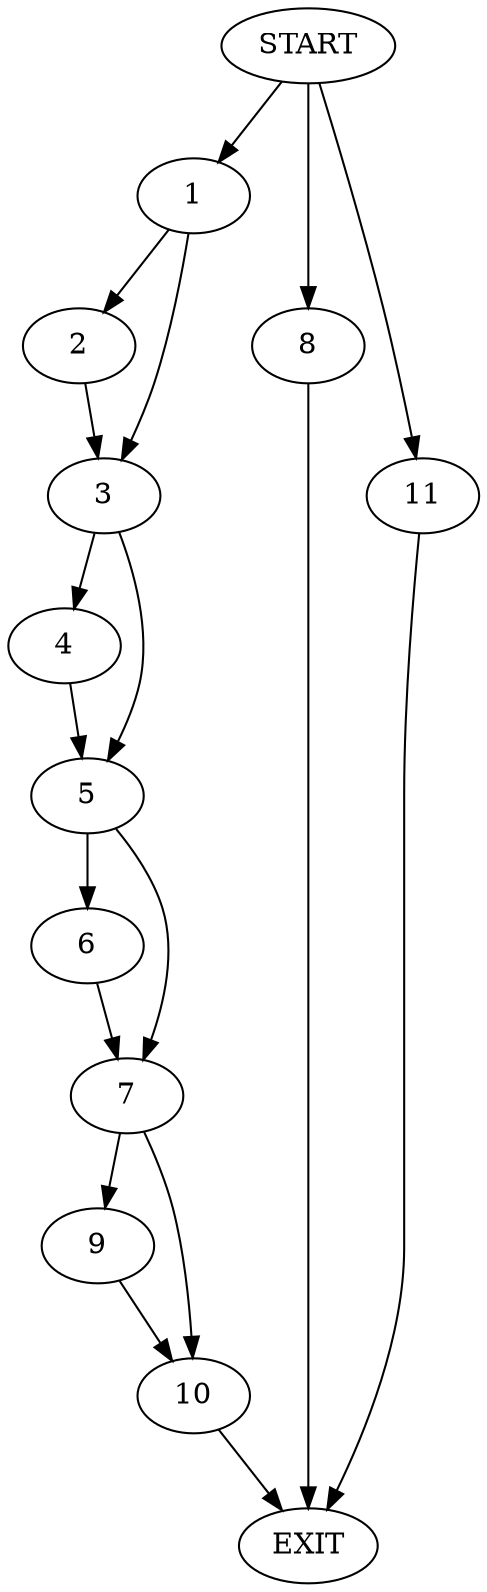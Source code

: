 digraph {
0 [label="START"]
12 [label="EXIT"]
0 -> 1
1 -> 2
1 -> 3
2 -> 3
3 -> 4
3 -> 5
5 -> 6
5 -> 7
4 -> 5
0 -> 8
8 -> 12
6 -> 7
7 -> 9
7 -> 10
0 -> 11
11 -> 12
9 -> 10
10 -> 12
}
